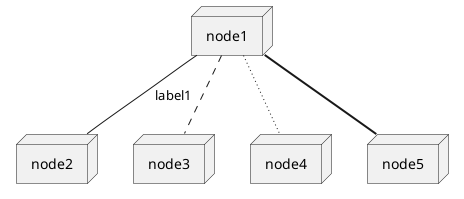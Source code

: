 @startuml
node node1
node node2
node node3
node node4
node node5

node1 -- node2: label1
node1 .. node3
node1 ~~ node4
node1 == node5
@enduml